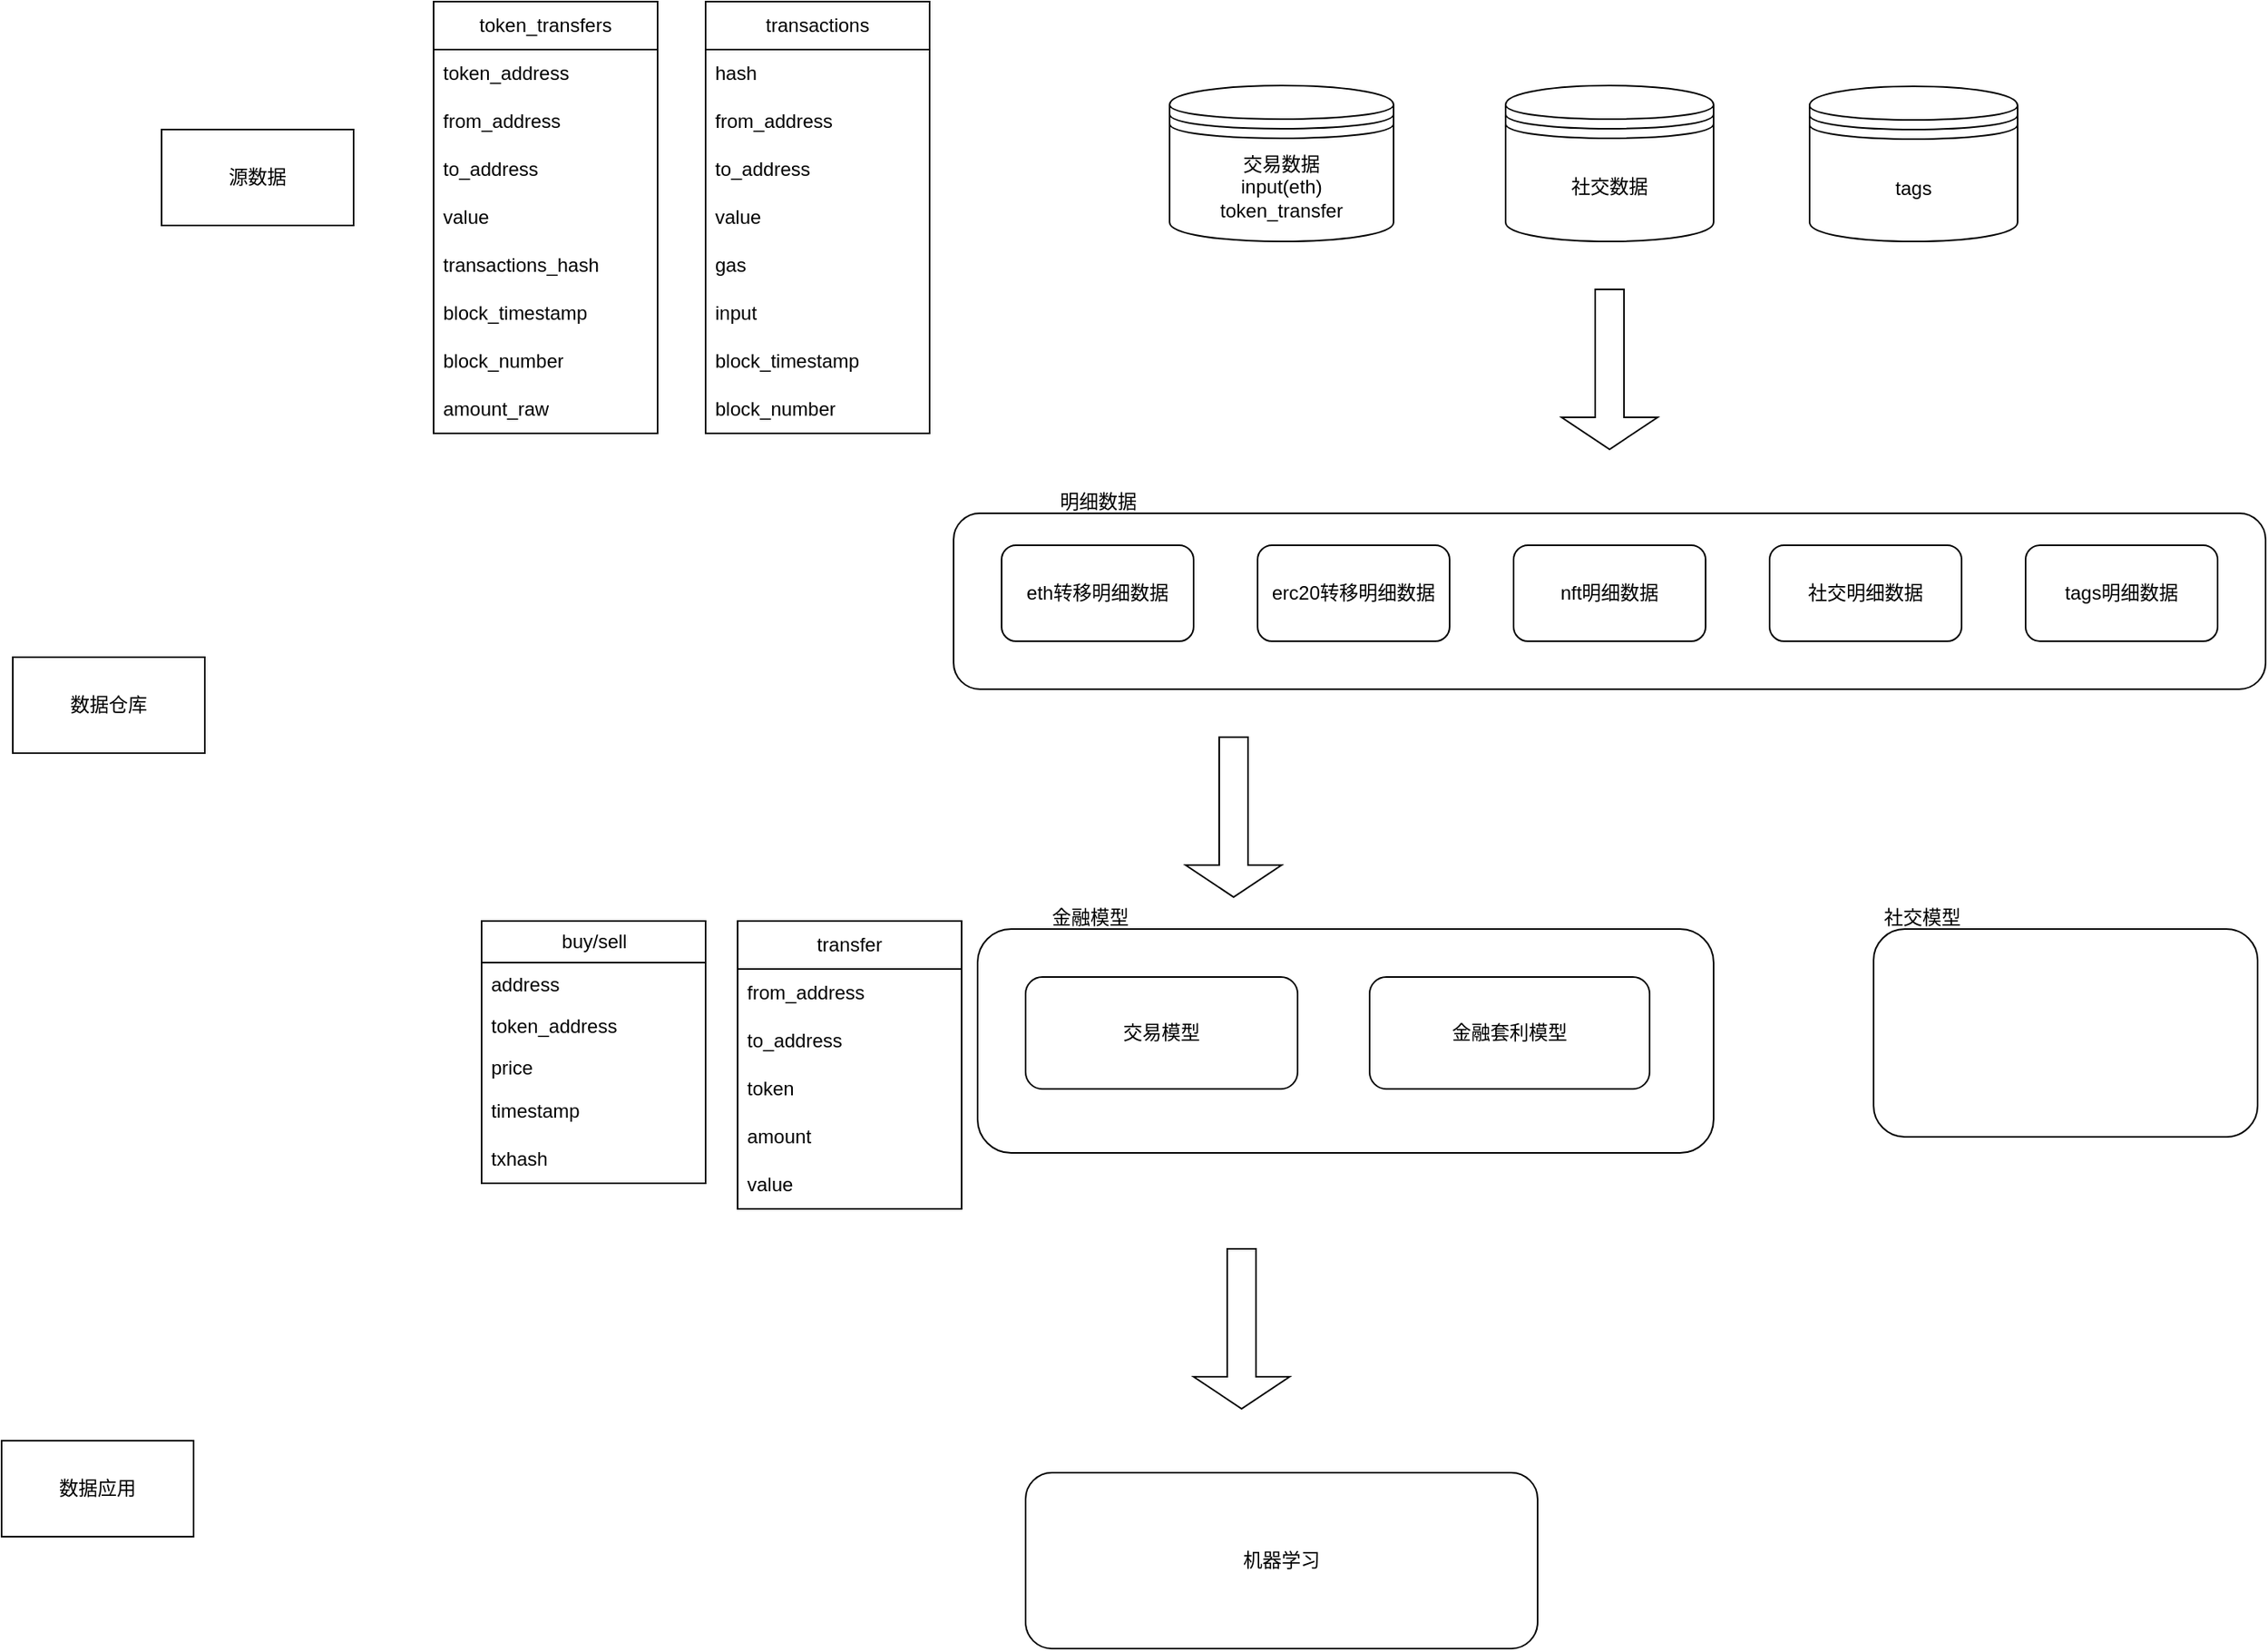 <mxfile version="22.0.8" type="github">
  <diagram name="第 1 页" id="BozkCQJCPHknfL0Oz4gU">
    <mxGraphModel dx="2183" dy="742" grid="1" gridSize="10" guides="1" tooltips="1" connect="1" arrows="1" fold="1" page="1" pageScale="1" pageWidth="827" pageHeight="1169" math="0" shadow="0">
      <root>
        <mxCell id="0" />
        <mxCell id="1" parent="0" />
        <mxCell id="raIWPsBDa8XvjPvGWQIa-1" value="交易数据&lt;br&gt;input(eth)&lt;br&gt;token_transfer" style="shape=datastore;whiteSpace=wrap;html=1;" parent="1" vertex="1">
          <mxGeometry x="250" y="62.5" width="140" height="97.5" as="geometry" />
        </mxCell>
        <mxCell id="raIWPsBDa8XvjPvGWQIa-2" value="源数据" style="rounded=0;whiteSpace=wrap;html=1;" parent="1" vertex="1">
          <mxGeometry x="-380" y="90" width="120" height="60" as="geometry" />
        </mxCell>
        <mxCell id="raIWPsBDa8XvjPvGWQIa-4" value="社交数据" style="shape=datastore;whiteSpace=wrap;html=1;" parent="1" vertex="1">
          <mxGeometry x="460" y="62.5" width="130" height="97.5" as="geometry" />
        </mxCell>
        <mxCell id="raIWPsBDa8XvjPvGWQIa-5" value="tags" style="shape=datastore;whiteSpace=wrap;html=1;" parent="1" vertex="1">
          <mxGeometry x="650" y="63" width="130" height="97" as="geometry" />
        </mxCell>
        <mxCell id="raIWPsBDa8XvjPvGWQIa-7" value="" style="shape=singleArrow;direction=south;whiteSpace=wrap;html=1;" parent="1" vertex="1">
          <mxGeometry x="495" y="190" width="60" height="100" as="geometry" />
        </mxCell>
        <mxCell id="raIWPsBDa8XvjPvGWQIa-8" value="" style="rounded=1;whiteSpace=wrap;html=1;" parent="1" vertex="1">
          <mxGeometry x="115" y="330" width="820" height="110" as="geometry" />
        </mxCell>
        <mxCell id="raIWPsBDa8XvjPvGWQIa-10" value="明细数据" style="text;html=1;align=center;verticalAlign=middle;resizable=0;points=[];autosize=1;strokeColor=none;fillColor=none;" parent="1" vertex="1">
          <mxGeometry x="170" y="308" width="70" height="30" as="geometry" />
        </mxCell>
        <mxCell id="raIWPsBDa8XvjPvGWQIa-11" value="eth转移明细数据" style="rounded=1;whiteSpace=wrap;html=1;" parent="1" vertex="1">
          <mxGeometry x="145" y="350" width="120" height="60" as="geometry" />
        </mxCell>
        <mxCell id="raIWPsBDa8XvjPvGWQIa-12" value="erc20转移明细数据" style="rounded=1;whiteSpace=wrap;html=1;" parent="1" vertex="1">
          <mxGeometry x="305" y="350" width="120" height="60" as="geometry" />
        </mxCell>
        <mxCell id="raIWPsBDa8XvjPvGWQIa-13" value="nft明细数据" style="rounded=1;whiteSpace=wrap;html=1;" parent="1" vertex="1">
          <mxGeometry x="465" y="350" width="120" height="60" as="geometry" />
        </mxCell>
        <mxCell id="raIWPsBDa8XvjPvGWQIa-14" value="社交明细数据" style="rounded=1;whiteSpace=wrap;html=1;" parent="1" vertex="1">
          <mxGeometry x="625" y="350" width="120" height="60" as="geometry" />
        </mxCell>
        <mxCell id="raIWPsBDa8XvjPvGWQIa-15" value="tags明细数据" style="rounded=1;whiteSpace=wrap;html=1;" parent="1" vertex="1">
          <mxGeometry x="785" y="350" width="120" height="60" as="geometry" />
        </mxCell>
        <mxCell id="raIWPsBDa8XvjPvGWQIa-16" value="" style="shape=singleArrow;direction=south;whiteSpace=wrap;html=1;" parent="1" vertex="1">
          <mxGeometry x="260" y="470" width="60" height="100" as="geometry" />
        </mxCell>
        <mxCell id="raIWPsBDa8XvjPvGWQIa-18" value="" style="rounded=1;whiteSpace=wrap;html=1;" parent="1" vertex="1">
          <mxGeometry x="130" y="590" width="460" height="140" as="geometry" />
        </mxCell>
        <mxCell id="raIWPsBDa8XvjPvGWQIa-17" value="交易模型" style="rounded=1;whiteSpace=wrap;html=1;" parent="1" vertex="1">
          <mxGeometry x="160" y="620" width="170" height="70" as="geometry" />
        </mxCell>
        <mxCell id="raIWPsBDa8XvjPvGWQIa-19" value="金融模型" style="text;html=1;align=center;verticalAlign=middle;resizable=0;points=[];autosize=1;strokeColor=none;fillColor=none;" parent="1" vertex="1">
          <mxGeometry x="165" y="568" width="70" height="30" as="geometry" />
        </mxCell>
        <mxCell id="raIWPsBDa8XvjPvGWQIa-20" value="金融套利模型" style="rounded=1;whiteSpace=wrap;html=1;" parent="1" vertex="1">
          <mxGeometry x="375" y="620" width="175" height="70" as="geometry" />
        </mxCell>
        <mxCell id="raIWPsBDa8XvjPvGWQIa-21" value="" style="rounded=1;whiteSpace=wrap;html=1;" parent="1" vertex="1">
          <mxGeometry x="690" y="590" width="240" height="130" as="geometry" />
        </mxCell>
        <mxCell id="raIWPsBDa8XvjPvGWQIa-22" value="社交模型" style="text;html=1;align=center;verticalAlign=middle;resizable=0;points=[];autosize=1;strokeColor=none;fillColor=none;" parent="1" vertex="1">
          <mxGeometry x="685" y="568" width="70" height="30" as="geometry" />
        </mxCell>
        <mxCell id="raIWPsBDa8XvjPvGWQIa-23" value="" style="shape=singleArrow;direction=south;whiteSpace=wrap;html=1;" parent="1" vertex="1">
          <mxGeometry x="265" y="790" width="60" height="100" as="geometry" />
        </mxCell>
        <mxCell id="raIWPsBDa8XvjPvGWQIa-24" value="机器学习" style="rounded=1;whiteSpace=wrap;html=1;" parent="1" vertex="1">
          <mxGeometry x="160" y="930" width="320" height="110" as="geometry" />
        </mxCell>
        <mxCell id="KQLeo4cY0Sl-77oB61r1-2" value="token_transfers" style="swimlane;fontStyle=0;childLayout=stackLayout;horizontal=1;startSize=30;horizontalStack=0;resizeParent=1;resizeParentMax=0;resizeLast=0;collapsible=1;marginBottom=0;whiteSpace=wrap;html=1;" vertex="1" parent="1">
          <mxGeometry x="-210" y="10" width="140" height="270" as="geometry" />
        </mxCell>
        <mxCell id="KQLeo4cY0Sl-77oB61r1-3" value="token_address&lt;br&gt;" style="text;strokeColor=none;fillColor=none;align=left;verticalAlign=middle;spacingLeft=4;spacingRight=4;overflow=hidden;points=[[0,0.5],[1,0.5]];portConstraint=eastwest;rotatable=0;whiteSpace=wrap;html=1;" vertex="1" parent="KQLeo4cY0Sl-77oB61r1-2">
          <mxGeometry y="30" width="140" height="30" as="geometry" />
        </mxCell>
        <mxCell id="KQLeo4cY0Sl-77oB61r1-4" value="from_address" style="text;strokeColor=none;fillColor=none;align=left;verticalAlign=middle;spacingLeft=4;spacingRight=4;overflow=hidden;points=[[0,0.5],[1,0.5]];portConstraint=eastwest;rotatable=0;whiteSpace=wrap;html=1;" vertex="1" parent="KQLeo4cY0Sl-77oB61r1-2">
          <mxGeometry y="60" width="140" height="30" as="geometry" />
        </mxCell>
        <mxCell id="KQLeo4cY0Sl-77oB61r1-22" value="to_address" style="text;strokeColor=none;fillColor=none;align=left;verticalAlign=middle;spacingLeft=4;spacingRight=4;overflow=hidden;points=[[0,0.5],[1,0.5]];portConstraint=eastwest;rotatable=0;whiteSpace=wrap;html=1;" vertex="1" parent="KQLeo4cY0Sl-77oB61r1-2">
          <mxGeometry y="90" width="140" height="30" as="geometry" />
        </mxCell>
        <mxCell id="KQLeo4cY0Sl-77oB61r1-23" value="value" style="text;strokeColor=none;fillColor=none;align=left;verticalAlign=middle;spacingLeft=4;spacingRight=4;overflow=hidden;points=[[0,0.5],[1,0.5]];portConstraint=eastwest;rotatable=0;whiteSpace=wrap;html=1;" vertex="1" parent="KQLeo4cY0Sl-77oB61r1-2">
          <mxGeometry y="120" width="140" height="30" as="geometry" />
        </mxCell>
        <mxCell id="KQLeo4cY0Sl-77oB61r1-24" value="transactions_hash" style="text;strokeColor=none;fillColor=none;align=left;verticalAlign=middle;spacingLeft=4;spacingRight=4;overflow=hidden;points=[[0,0.5],[1,0.5]];portConstraint=eastwest;rotatable=0;whiteSpace=wrap;html=1;" vertex="1" parent="KQLeo4cY0Sl-77oB61r1-2">
          <mxGeometry y="150" width="140" height="30" as="geometry" />
        </mxCell>
        <mxCell id="KQLeo4cY0Sl-77oB61r1-25" value="block_timestamp" style="text;strokeColor=none;fillColor=none;align=left;verticalAlign=middle;spacingLeft=4;spacingRight=4;overflow=hidden;points=[[0,0.5],[1,0.5]];portConstraint=eastwest;rotatable=0;whiteSpace=wrap;html=1;" vertex="1" parent="KQLeo4cY0Sl-77oB61r1-2">
          <mxGeometry y="180" width="140" height="30" as="geometry" />
        </mxCell>
        <mxCell id="KQLeo4cY0Sl-77oB61r1-5" value="block_number" style="text;strokeColor=none;fillColor=none;align=left;verticalAlign=middle;spacingLeft=4;spacingRight=4;overflow=hidden;points=[[0,0.5],[1,0.5]];portConstraint=eastwest;rotatable=0;whiteSpace=wrap;html=1;" vertex="1" parent="KQLeo4cY0Sl-77oB61r1-2">
          <mxGeometry y="210" width="140" height="30" as="geometry" />
        </mxCell>
        <mxCell id="KQLeo4cY0Sl-77oB61r1-26" value="amount_raw" style="text;strokeColor=none;fillColor=none;align=left;verticalAlign=middle;spacingLeft=4;spacingRight=4;overflow=hidden;points=[[0,0.5],[1,0.5]];portConstraint=eastwest;rotatable=0;whiteSpace=wrap;html=1;" vertex="1" parent="KQLeo4cY0Sl-77oB61r1-2">
          <mxGeometry y="240" width="140" height="30" as="geometry" />
        </mxCell>
        <mxCell id="KQLeo4cY0Sl-77oB61r1-8" value="buy/sell" style="swimlane;fontStyle=0;childLayout=stackLayout;horizontal=1;startSize=26;fillColor=none;horizontalStack=0;resizeParent=1;resizeParentMax=0;resizeLast=0;collapsible=1;marginBottom=0;html=1;" vertex="1" parent="1">
          <mxGeometry x="-180" y="585" width="140" height="164" as="geometry" />
        </mxCell>
        <mxCell id="KQLeo4cY0Sl-77oB61r1-9" value="address" style="text;strokeColor=none;fillColor=none;align=left;verticalAlign=top;spacingLeft=4;spacingRight=4;overflow=hidden;rotatable=0;points=[[0,0.5],[1,0.5]];portConstraint=eastwest;whiteSpace=wrap;html=1;" vertex="1" parent="KQLeo4cY0Sl-77oB61r1-8">
          <mxGeometry y="26" width="140" height="26" as="geometry" />
        </mxCell>
        <mxCell id="KQLeo4cY0Sl-77oB61r1-10" value="token_address" style="text;strokeColor=none;fillColor=none;align=left;verticalAlign=top;spacingLeft=4;spacingRight=4;overflow=hidden;rotatable=0;points=[[0,0.5],[1,0.5]];portConstraint=eastwest;whiteSpace=wrap;html=1;" vertex="1" parent="KQLeo4cY0Sl-77oB61r1-8">
          <mxGeometry y="52" width="140" height="26" as="geometry" />
        </mxCell>
        <mxCell id="KQLeo4cY0Sl-77oB61r1-11" value="price" style="text;strokeColor=none;fillColor=none;align=left;verticalAlign=top;spacingLeft=4;spacingRight=4;overflow=hidden;rotatable=0;points=[[0,0.5],[1,0.5]];portConstraint=eastwest;whiteSpace=wrap;html=1;" vertex="1" parent="KQLeo4cY0Sl-77oB61r1-8">
          <mxGeometry y="78" width="140" height="26" as="geometry" />
        </mxCell>
        <mxCell id="KQLeo4cY0Sl-77oB61r1-12" value="timestamp" style="text;strokeColor=none;fillColor=none;align=left;verticalAlign=middle;spacingLeft=4;spacingRight=4;overflow=hidden;points=[[0,0.5],[1,0.5]];portConstraint=eastwest;rotatable=0;whiteSpace=wrap;html=1;" vertex="1" parent="KQLeo4cY0Sl-77oB61r1-8">
          <mxGeometry y="104" width="140" height="30" as="geometry" />
        </mxCell>
        <mxCell id="KQLeo4cY0Sl-77oB61r1-13" value="txhash" style="text;strokeColor=none;fillColor=none;align=left;verticalAlign=middle;spacingLeft=4;spacingRight=4;overflow=hidden;points=[[0,0.5],[1,0.5]];portConstraint=eastwest;rotatable=0;whiteSpace=wrap;html=1;" vertex="1" parent="KQLeo4cY0Sl-77oB61r1-8">
          <mxGeometry y="134" width="140" height="30" as="geometry" />
        </mxCell>
        <mxCell id="KQLeo4cY0Sl-77oB61r1-15" value="transfer" style="swimlane;fontStyle=0;childLayout=stackLayout;horizontal=1;startSize=30;horizontalStack=0;resizeParent=1;resizeParentMax=0;resizeLast=0;collapsible=1;marginBottom=0;whiteSpace=wrap;html=1;" vertex="1" parent="1">
          <mxGeometry x="-20" y="585" width="140" height="180" as="geometry" />
        </mxCell>
        <mxCell id="KQLeo4cY0Sl-77oB61r1-16" value="from_address" style="text;strokeColor=none;fillColor=none;align=left;verticalAlign=middle;spacingLeft=4;spacingRight=4;overflow=hidden;points=[[0,0.5],[1,0.5]];portConstraint=eastwest;rotatable=0;whiteSpace=wrap;html=1;" vertex="1" parent="KQLeo4cY0Sl-77oB61r1-15">
          <mxGeometry y="30" width="140" height="30" as="geometry" />
        </mxCell>
        <mxCell id="KQLeo4cY0Sl-77oB61r1-17" value="to_address" style="text;strokeColor=none;fillColor=none;align=left;verticalAlign=middle;spacingLeft=4;spacingRight=4;overflow=hidden;points=[[0,0.5],[1,0.5]];portConstraint=eastwest;rotatable=0;whiteSpace=wrap;html=1;" vertex="1" parent="KQLeo4cY0Sl-77oB61r1-15">
          <mxGeometry y="60" width="140" height="30" as="geometry" />
        </mxCell>
        <mxCell id="KQLeo4cY0Sl-77oB61r1-18" value="token" style="text;strokeColor=none;fillColor=none;align=left;verticalAlign=middle;spacingLeft=4;spacingRight=4;overflow=hidden;points=[[0,0.5],[1,0.5]];portConstraint=eastwest;rotatable=0;whiteSpace=wrap;html=1;" vertex="1" parent="KQLeo4cY0Sl-77oB61r1-15">
          <mxGeometry y="90" width="140" height="30" as="geometry" />
        </mxCell>
        <mxCell id="KQLeo4cY0Sl-77oB61r1-19" value="amount" style="text;strokeColor=none;fillColor=none;align=left;verticalAlign=middle;spacingLeft=4;spacingRight=4;overflow=hidden;points=[[0,0.5],[1,0.5]];portConstraint=eastwest;rotatable=0;whiteSpace=wrap;html=1;" vertex="1" parent="KQLeo4cY0Sl-77oB61r1-15">
          <mxGeometry y="120" width="140" height="30" as="geometry" />
        </mxCell>
        <mxCell id="KQLeo4cY0Sl-77oB61r1-20" value="value" style="text;strokeColor=none;fillColor=none;align=left;verticalAlign=middle;spacingLeft=4;spacingRight=4;overflow=hidden;points=[[0,0.5],[1,0.5]];portConstraint=eastwest;rotatable=0;whiteSpace=wrap;html=1;" vertex="1" parent="KQLeo4cY0Sl-77oB61r1-15">
          <mxGeometry y="150" width="140" height="30" as="geometry" />
        </mxCell>
        <mxCell id="KQLeo4cY0Sl-77oB61r1-27" value="transactions" style="swimlane;fontStyle=0;childLayout=stackLayout;horizontal=1;startSize=30;horizontalStack=0;resizeParent=1;resizeParentMax=0;resizeLast=0;collapsible=1;marginBottom=0;whiteSpace=wrap;html=1;" vertex="1" parent="1">
          <mxGeometry x="-40" y="10" width="140" height="270" as="geometry" />
        </mxCell>
        <mxCell id="KQLeo4cY0Sl-77oB61r1-28" value="hash" style="text;strokeColor=none;fillColor=none;align=left;verticalAlign=middle;spacingLeft=4;spacingRight=4;overflow=hidden;points=[[0,0.5],[1,0.5]];portConstraint=eastwest;rotatable=0;whiteSpace=wrap;html=1;" vertex="1" parent="KQLeo4cY0Sl-77oB61r1-27">
          <mxGeometry y="30" width="140" height="30" as="geometry" />
        </mxCell>
        <mxCell id="KQLeo4cY0Sl-77oB61r1-29" value="from_address" style="text;strokeColor=none;fillColor=none;align=left;verticalAlign=middle;spacingLeft=4;spacingRight=4;overflow=hidden;points=[[0,0.5],[1,0.5]];portConstraint=eastwest;rotatable=0;whiteSpace=wrap;html=1;" vertex="1" parent="KQLeo4cY0Sl-77oB61r1-27">
          <mxGeometry y="60" width="140" height="30" as="geometry" />
        </mxCell>
        <mxCell id="KQLeo4cY0Sl-77oB61r1-30" value="to_address" style="text;strokeColor=none;fillColor=none;align=left;verticalAlign=middle;spacingLeft=4;spacingRight=4;overflow=hidden;points=[[0,0.5],[1,0.5]];portConstraint=eastwest;rotatable=0;whiteSpace=wrap;html=1;" vertex="1" parent="KQLeo4cY0Sl-77oB61r1-27">
          <mxGeometry y="90" width="140" height="30" as="geometry" />
        </mxCell>
        <mxCell id="KQLeo4cY0Sl-77oB61r1-31" value="value" style="text;strokeColor=none;fillColor=none;align=left;verticalAlign=middle;spacingLeft=4;spacingRight=4;overflow=hidden;points=[[0,0.5],[1,0.5]];portConstraint=eastwest;rotatable=0;whiteSpace=wrap;html=1;" vertex="1" parent="KQLeo4cY0Sl-77oB61r1-27">
          <mxGeometry y="120" width="140" height="30" as="geometry" />
        </mxCell>
        <mxCell id="KQLeo4cY0Sl-77oB61r1-32" value="gas" style="text;strokeColor=none;fillColor=none;align=left;verticalAlign=middle;spacingLeft=4;spacingRight=4;overflow=hidden;points=[[0,0.5],[1,0.5]];portConstraint=eastwest;rotatable=0;whiteSpace=wrap;html=1;" vertex="1" parent="KQLeo4cY0Sl-77oB61r1-27">
          <mxGeometry y="150" width="140" height="30" as="geometry" />
        </mxCell>
        <mxCell id="KQLeo4cY0Sl-77oB61r1-33" value="input" style="text;strokeColor=none;fillColor=none;align=left;verticalAlign=middle;spacingLeft=4;spacingRight=4;overflow=hidden;points=[[0,0.5],[1,0.5]];portConstraint=eastwest;rotatable=0;whiteSpace=wrap;html=1;" vertex="1" parent="KQLeo4cY0Sl-77oB61r1-27">
          <mxGeometry y="180" width="140" height="30" as="geometry" />
        </mxCell>
        <mxCell id="KQLeo4cY0Sl-77oB61r1-34" value="block_timestamp" style="text;strokeColor=none;fillColor=none;align=left;verticalAlign=middle;spacingLeft=4;spacingRight=4;overflow=hidden;points=[[0,0.5],[1,0.5]];portConstraint=eastwest;rotatable=0;whiteSpace=wrap;html=1;" vertex="1" parent="KQLeo4cY0Sl-77oB61r1-27">
          <mxGeometry y="210" width="140" height="30" as="geometry" />
        </mxCell>
        <mxCell id="KQLeo4cY0Sl-77oB61r1-35" value="block_number" style="text;strokeColor=none;fillColor=none;align=left;verticalAlign=middle;spacingLeft=4;spacingRight=4;overflow=hidden;points=[[0,0.5],[1,0.5]];portConstraint=eastwest;rotatable=0;whiteSpace=wrap;html=1;" vertex="1" parent="KQLeo4cY0Sl-77oB61r1-27">
          <mxGeometry y="240" width="140" height="30" as="geometry" />
        </mxCell>
        <mxCell id="KQLeo4cY0Sl-77oB61r1-36" value="数据仓库" style="rounded=0;whiteSpace=wrap;html=1;" vertex="1" parent="1">
          <mxGeometry x="-473" y="420" width="120" height="60" as="geometry" />
        </mxCell>
        <mxCell id="KQLeo4cY0Sl-77oB61r1-37" value="数据应用" style="rounded=0;whiteSpace=wrap;html=1;" vertex="1" parent="1">
          <mxGeometry x="-480" y="910" width="120" height="60" as="geometry" />
        </mxCell>
      </root>
    </mxGraphModel>
  </diagram>
</mxfile>
